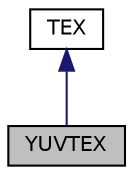 digraph "YUVTEX"
{
  edge [fontname="Helvetica",fontsize="10",labelfontname="Helvetica",labelfontsize="10"];
  node [fontname="Helvetica",fontsize="10",shape=record];
  Node0 [label="YUVTEX",height=0.2,width=0.4,color="black", fillcolor="grey75", style="filled", fontcolor="black"];
  Node1 -> Node0 [dir="back",color="midnightblue",fontsize="10",style="solid",fontname="Helvetica"];
  Node1 [label="TEX",height=0.2,width=0.4,color="black", fillcolor="white", style="filled",URL="$classTEX.html",tooltip="A class encapsulating information about an OpenGL texture set (sizes, OpenGL reference ids..."];
}
